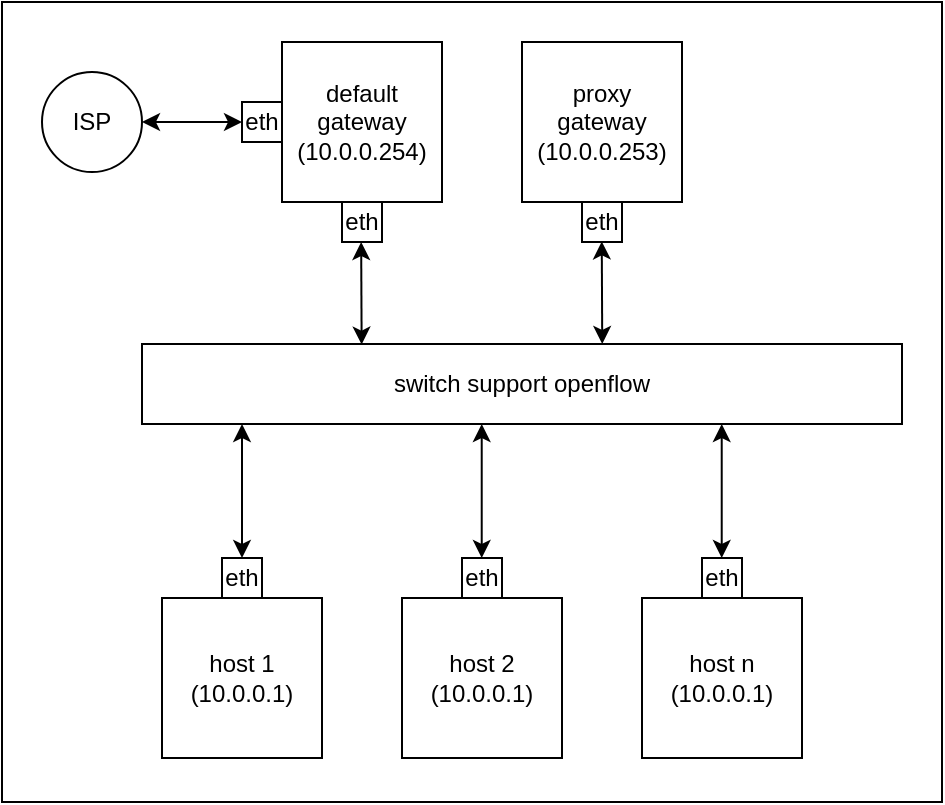 <mxfile>
    <diagram id="N3LffFDYcMG23dxcy1QP" name="第 1 页">
        <mxGraphModel dx="838" dy="680" grid="1" gridSize="10" guides="1" tooltips="1" connect="1" arrows="1" fold="1" page="1" pageScale="1" pageWidth="1600" pageHeight="1200" background="#FFFFFF" math="0" shadow="0">
            <root>
                <mxCell id="0"/>
                <mxCell id="1" parent="0"/>
                <mxCell id="25" value="" style="rounded=0;whiteSpace=wrap;html=1;" vertex="1" parent="1">
                    <mxGeometry x="30" y="100" width="470" height="400" as="geometry"/>
                </mxCell>
                <mxCell id="2" value="switch support openflow" style="rounded=0;whiteSpace=wrap;html=1;" parent="1" vertex="1">
                    <mxGeometry x="100" y="271" width="380" height="40" as="geometry"/>
                </mxCell>
                <mxCell id="4" value="default&lt;br&gt;gateway&lt;br&gt;(10.0.0.254)" style="whiteSpace=wrap;html=1;aspect=fixed;" parent="1" vertex="1">
                    <mxGeometry x="170" y="120" width="80" height="80" as="geometry"/>
                </mxCell>
                <mxCell id="5" value="proxy&lt;br&gt;gateway&lt;br&gt;(10.0.0.253)" style="whiteSpace=wrap;html=1;aspect=fixed;" parent="1" vertex="1">
                    <mxGeometry x="290" y="120" width="80" height="80" as="geometry"/>
                </mxCell>
                <mxCell id="6" value="host 1&lt;br&gt;(10.0.0.1)" style="whiteSpace=wrap;html=1;aspect=fixed;" parent="1" vertex="1">
                    <mxGeometry x="110" y="398" width="80" height="80" as="geometry"/>
                </mxCell>
                <mxCell id="7" value="host 2&lt;br&gt;(10.0.0.1)" style="whiteSpace=wrap;html=1;aspect=fixed;" parent="1" vertex="1">
                    <mxGeometry x="230" y="398" width="80" height="80" as="geometry"/>
                </mxCell>
                <mxCell id="8" value="host n&lt;br&gt;(10.0.0.1)" style="whiteSpace=wrap;html=1;aspect=fixed;" parent="1" vertex="1">
                    <mxGeometry x="350" y="398" width="80" height="80" as="geometry"/>
                </mxCell>
                <mxCell id="10" value="eth" style="rounded=0;whiteSpace=wrap;html=1;" parent="1" vertex="1">
                    <mxGeometry x="140" y="378" width="20" height="20" as="geometry"/>
                </mxCell>
                <mxCell id="12" value="eth" style="rounded=0;whiteSpace=wrap;html=1;" parent="1" vertex="1">
                    <mxGeometry x="260" y="378" width="20" height="20" as="geometry"/>
                </mxCell>
                <mxCell id="13" value="eth" style="rounded=0;whiteSpace=wrap;html=1;" parent="1" vertex="1">
                    <mxGeometry x="380" y="378" width="20" height="20" as="geometry"/>
                </mxCell>
                <mxCell id="14" value="" style="endArrow=classic;startArrow=classic;html=1;exitX=0.5;exitY=0;exitDx=0;exitDy=0;" parent="1" source="10" edge="1">
                    <mxGeometry width="50" height="50" relative="1" as="geometry">
                        <mxPoint x="320" y="411" as="sourcePoint"/>
                        <mxPoint x="150" y="311" as="targetPoint"/>
                    </mxGeometry>
                </mxCell>
                <mxCell id="16" value="" style="endArrow=classic;startArrow=classic;html=1;exitX=0.5;exitY=0;exitDx=0;exitDy=0;" parent="1" edge="1">
                    <mxGeometry width="50" height="50" relative="1" as="geometry">
                        <mxPoint x="269.86" y="378" as="sourcePoint"/>
                        <mxPoint x="269.86" y="311" as="targetPoint"/>
                    </mxGeometry>
                </mxCell>
                <mxCell id="17" value="" style="endArrow=classic;startArrow=classic;html=1;exitX=0.5;exitY=0;exitDx=0;exitDy=0;" parent="1" edge="1">
                    <mxGeometry width="50" height="50" relative="1" as="geometry">
                        <mxPoint x="389.86" y="378" as="sourcePoint"/>
                        <mxPoint x="389.86" y="311" as="targetPoint"/>
                    </mxGeometry>
                </mxCell>
                <mxCell id="18" value="eth" style="rounded=0;whiteSpace=wrap;html=1;" parent="1" vertex="1">
                    <mxGeometry x="200" y="200" width="20" height="20" as="geometry"/>
                </mxCell>
                <mxCell id="19" value="eth" style="rounded=0;whiteSpace=wrap;html=1;" parent="1" vertex="1">
                    <mxGeometry x="320" y="200" width="20" height="20" as="geometry"/>
                </mxCell>
                <mxCell id="20" value="eth" style="rounded=0;whiteSpace=wrap;html=1;" parent="1" vertex="1">
                    <mxGeometry x="150" y="150" width="20" height="20" as="geometry"/>
                </mxCell>
                <mxCell id="21" value="" style="endArrow=classic;startArrow=classic;html=1;exitX=0.289;exitY=0.007;exitDx=0;exitDy=0;exitPerimeter=0;" parent="1" source="2" edge="1">
                    <mxGeometry width="50" height="50" relative="1" as="geometry">
                        <mxPoint x="210" y="270" as="sourcePoint"/>
                        <mxPoint x="209.58" y="220" as="targetPoint"/>
                    </mxGeometry>
                </mxCell>
                <mxCell id="22" value="" style="endArrow=classic;startArrow=classic;html=1;exitX=0.289;exitY=0.007;exitDx=0;exitDy=0;exitPerimeter=0;" parent="1" edge="1">
                    <mxGeometry width="50" height="50" relative="1" as="geometry">
                        <mxPoint x="330.12" y="271" as="sourcePoint"/>
                        <mxPoint x="329.88" y="219.72" as="targetPoint"/>
                    </mxGeometry>
                </mxCell>
                <mxCell id="23" value="ISP" style="ellipse;whiteSpace=wrap;html=1;aspect=fixed;" parent="1" vertex="1">
                    <mxGeometry x="50" y="135" width="50" height="50" as="geometry"/>
                </mxCell>
                <mxCell id="24" value="" style="endArrow=classic;startArrow=classic;html=1;entryX=0;entryY=0.5;entryDx=0;entryDy=0;exitX=1;exitY=0.5;exitDx=0;exitDy=0;" parent="1" source="23" target="20" edge="1">
                    <mxGeometry width="50" height="50" relative="1" as="geometry">
                        <mxPoint x="50" y="270" as="sourcePoint"/>
                        <mxPoint x="100" y="220" as="targetPoint"/>
                    </mxGeometry>
                </mxCell>
            </root>
        </mxGraphModel>
    </diagram>
</mxfile>